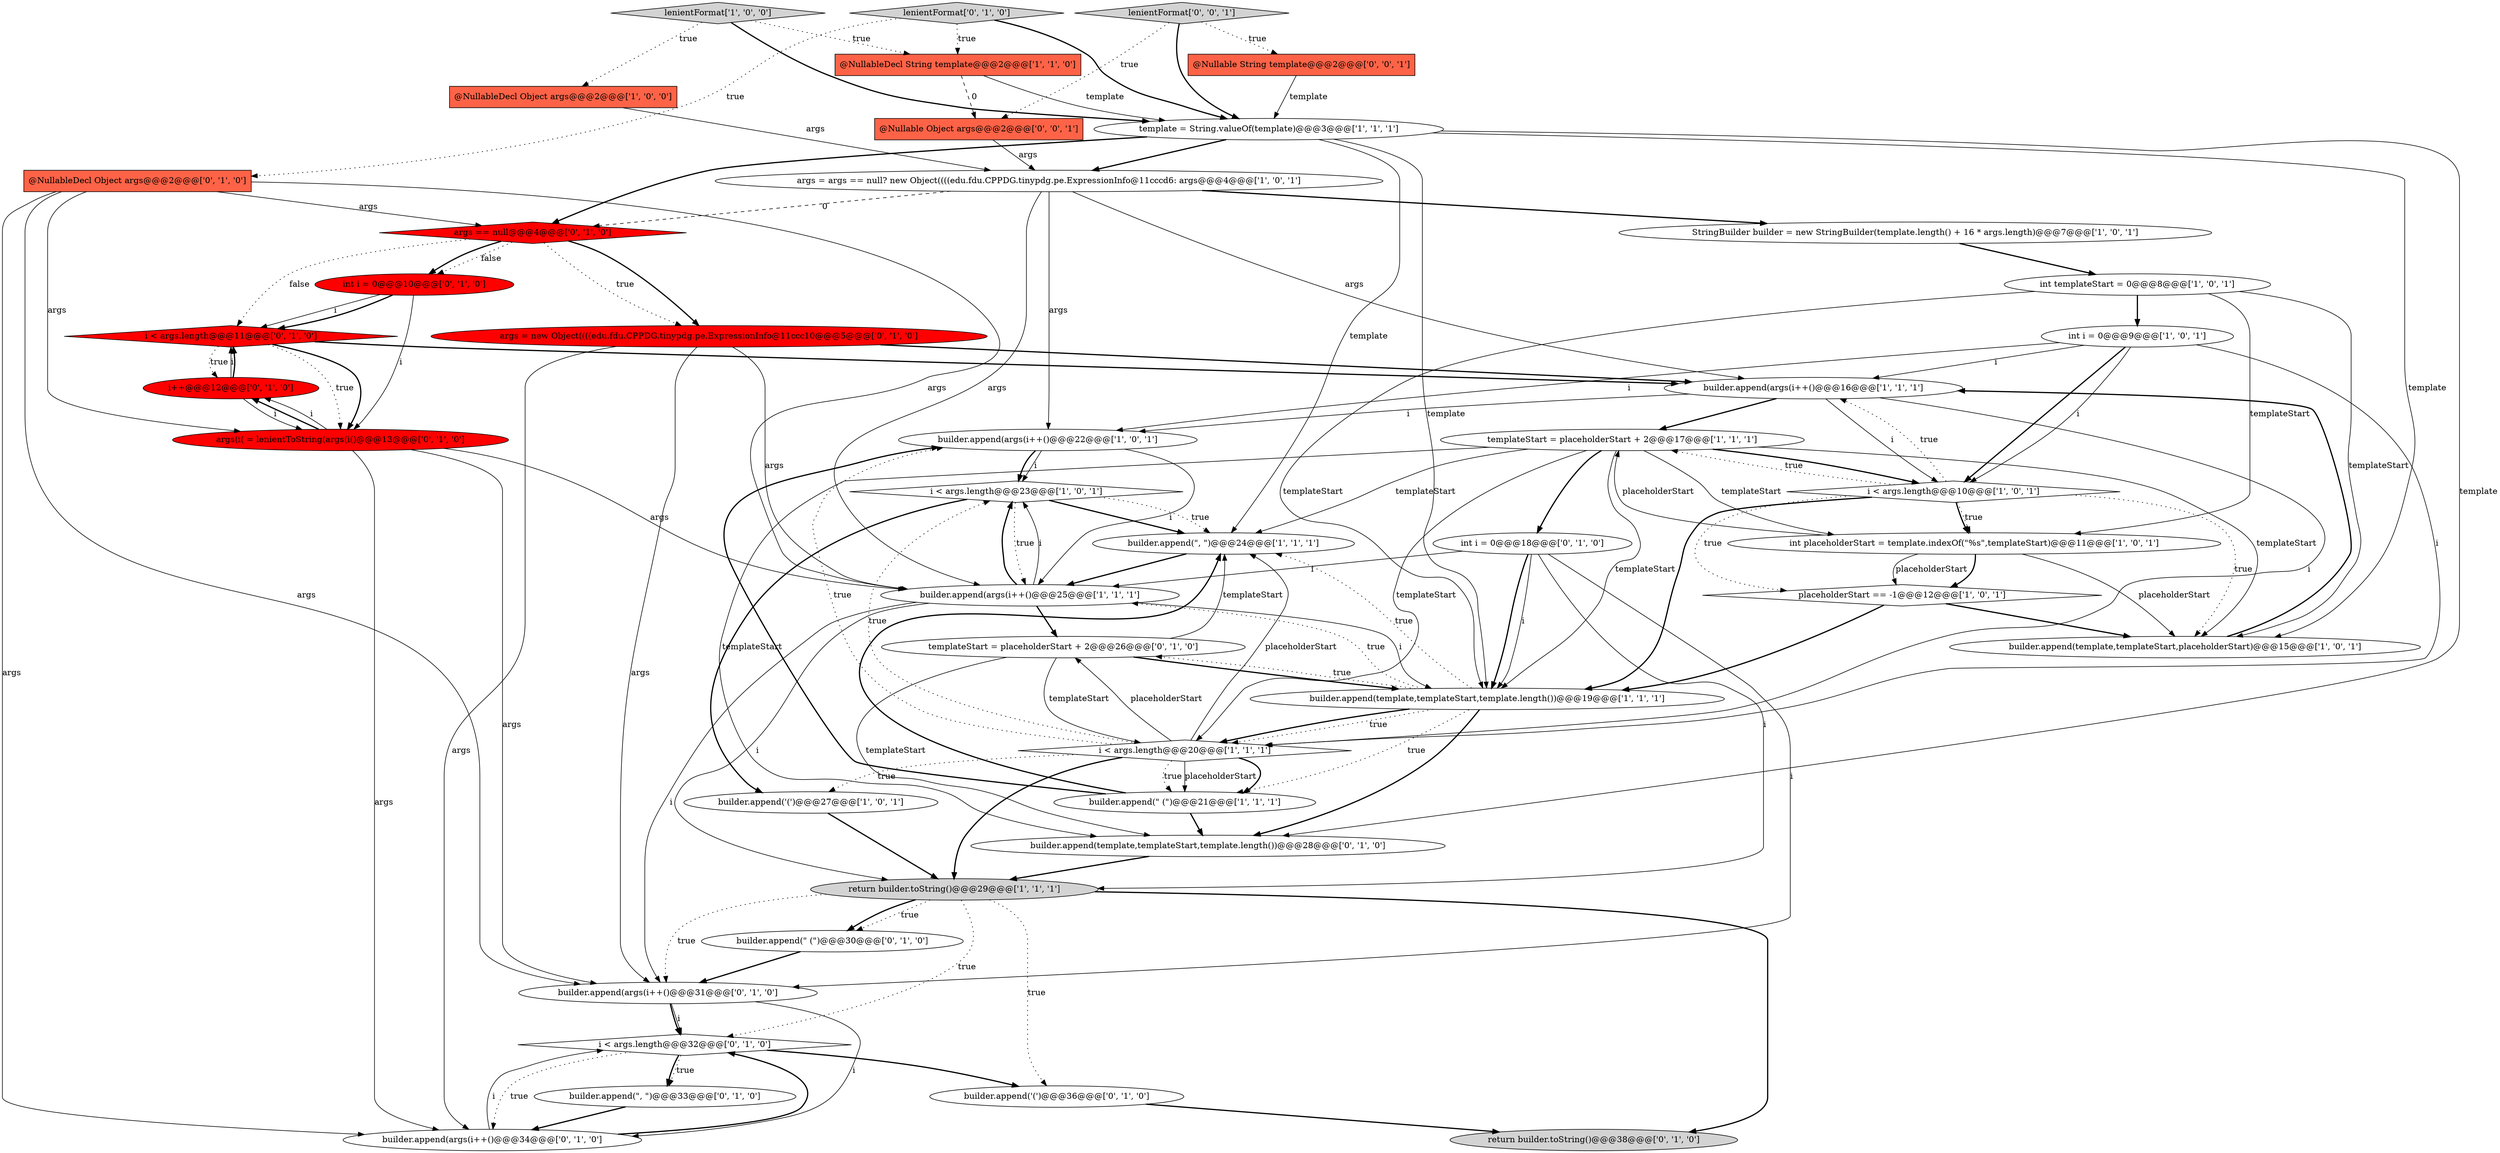 digraph {
9 [style = filled, label = "@NullableDecl Object args@@@2@@@['1', '0', '0']", fillcolor = tomato, shape = box image = "AAA0AAABBB1BBB"];
33 [style = filled, label = "i < args.length@@@32@@@['0', '1', '0']", fillcolor = white, shape = diamond image = "AAA0AAABBB2BBB"];
36 [style = filled, label = "builder.append(\" (\")@@@30@@@['0', '1', '0']", fillcolor = white, shape = ellipse image = "AAA0AAABBB2BBB"];
11 [style = filled, label = "builder.append(args(i++()@@@22@@@['1', '0', '1']", fillcolor = white, shape = ellipse image = "AAA0AAABBB1BBB"];
34 [style = filled, label = "int i = 0@@@10@@@['0', '1', '0']", fillcolor = red, shape = ellipse image = "AAA1AAABBB2BBB"];
28 [style = filled, label = "templateStart = placeholderStart + 2@@@26@@@['0', '1', '0']", fillcolor = white, shape = ellipse image = "AAA0AAABBB2BBB"];
7 [style = filled, label = "return builder.toString()@@@29@@@['1', '1', '1']", fillcolor = lightgray, shape = ellipse image = "AAA0AAABBB1BBB"];
10 [style = filled, label = "templateStart = placeholderStart + 2@@@17@@@['1', '1', '1']", fillcolor = white, shape = ellipse image = "AAA0AAABBB1BBB"];
18 [style = filled, label = "builder.append(args(i++()@@@16@@@['1', '1', '1']", fillcolor = white, shape = ellipse image = "AAA0AAABBB1BBB"];
21 [style = filled, label = "int templateStart = 0@@@8@@@['1', '0', '1']", fillcolor = white, shape = ellipse image = "AAA0AAABBB1BBB"];
2 [style = filled, label = "template = String.valueOf(template)@@@3@@@['1', '1', '1']", fillcolor = white, shape = ellipse image = "AAA0AAABBB1BBB"];
24 [style = filled, label = "builder.append(args(i++()@@@34@@@['0', '1', '0']", fillcolor = white, shape = ellipse image = "AAA0AAABBB2BBB"];
0 [style = filled, label = "builder.append(template,templateStart,template.length())@@@19@@@['1', '1', '1']", fillcolor = white, shape = ellipse image = "AAA0AAABBB1BBB"];
8 [style = filled, label = "builder.append(\" (\")@@@21@@@['1', '1', '1']", fillcolor = white, shape = ellipse image = "AAA0AAABBB1BBB"];
20 [style = filled, label = "args = args == null? new Object((((edu.fdu.CPPDG.tinypdg.pe.ExpressionInfo@11cccd6: args@@@4@@@['1', '0', '1']", fillcolor = white, shape = ellipse image = "AAA0AAABBB1BBB"];
19 [style = filled, label = "placeholderStart == -1@@@12@@@['1', '0', '1']", fillcolor = white, shape = diamond image = "AAA0AAABBB1BBB"];
30 [style = filled, label = "i++@@@12@@@['0', '1', '0']", fillcolor = red, shape = ellipse image = "AAA1AAABBB2BBB"];
6 [style = filled, label = "builder.append(\", \")@@@24@@@['1', '1', '1']", fillcolor = white, shape = ellipse image = "AAA0AAABBB1BBB"];
40 [style = filled, label = "builder.append(template,templateStart,template.length())@@@28@@@['0', '1', '0']", fillcolor = white, shape = ellipse image = "AAA0AAABBB2BBB"];
35 [style = filled, label = "builder.append(args(i++()@@@31@@@['0', '1', '0']", fillcolor = white, shape = ellipse image = "AAA0AAABBB2BBB"];
42 [style = filled, label = "@Nullable String template@@@2@@@['0', '0', '1']", fillcolor = tomato, shape = box image = "AAA0AAABBB3BBB"];
15 [style = filled, label = "lenientFormat['1', '0', '0']", fillcolor = lightgray, shape = diamond image = "AAA0AAABBB1BBB"];
41 [style = filled, label = "lenientFormat['0', '0', '1']", fillcolor = lightgray, shape = diamond image = "AAA0AAABBB3BBB"];
13 [style = filled, label = "int i = 0@@@9@@@['1', '0', '1']", fillcolor = white, shape = ellipse image = "AAA0AAABBB1BBB"];
32 [style = filled, label = "int i = 0@@@18@@@['0', '1', '0']", fillcolor = white, shape = ellipse image = "AAA0AAABBB2BBB"];
38 [style = filled, label = "i < args.length@@@11@@@['0', '1', '0']", fillcolor = red, shape = diamond image = "AAA1AAABBB2BBB"];
12 [style = filled, label = "i < args.length@@@23@@@['1', '0', '1']", fillcolor = white, shape = diamond image = "AAA0AAABBB1BBB"];
23 [style = filled, label = "builder.append('(')@@@36@@@['0', '1', '0']", fillcolor = white, shape = ellipse image = "AAA0AAABBB2BBB"];
4 [style = filled, label = "builder.append(template,templateStart,placeholderStart)@@@15@@@['1', '0', '1']", fillcolor = white, shape = ellipse image = "AAA0AAABBB1BBB"];
22 [style = filled, label = "@NullableDecl String template@@@2@@@['1', '1', '0']", fillcolor = tomato, shape = box image = "AAA0AAABBB1BBB"];
25 [style = filled, label = "builder.append(\", \")@@@33@@@['0', '1', '0']", fillcolor = white, shape = ellipse image = "AAA0AAABBB2BBB"];
27 [style = filled, label = "args(i( = lenientToString(args(i()@@@13@@@['0', '1', '0']", fillcolor = red, shape = ellipse image = "AAA1AAABBB2BBB"];
17 [style = filled, label = "i < args.length@@@10@@@['1', '0', '1']", fillcolor = white, shape = diamond image = "AAA0AAABBB1BBB"];
29 [style = filled, label = "@NullableDecl Object args@@@2@@@['0', '1', '0']", fillcolor = tomato, shape = box image = "AAA0AAABBB2BBB"];
43 [style = filled, label = "@Nullable Object args@@@2@@@['0', '0', '1']", fillcolor = tomato, shape = box image = "AAA0AAABBB3BBB"];
14 [style = filled, label = "i < args.length@@@20@@@['1', '1', '1']", fillcolor = white, shape = diamond image = "AAA0AAABBB1BBB"];
31 [style = filled, label = "return builder.toString()@@@38@@@['0', '1', '0']", fillcolor = lightgray, shape = ellipse image = "AAA0AAABBB2BBB"];
1 [style = filled, label = "StringBuilder builder = new StringBuilder(template.length() + 16 * args.length)@@@7@@@['1', '0', '1']", fillcolor = white, shape = ellipse image = "AAA0AAABBB1BBB"];
39 [style = filled, label = "args == null@@@4@@@['0', '1', '0']", fillcolor = red, shape = diamond image = "AAA1AAABBB2BBB"];
3 [style = filled, label = "builder.append('(')@@@27@@@['1', '0', '1']", fillcolor = white, shape = ellipse image = "AAA0AAABBB1BBB"];
26 [style = filled, label = "lenientFormat['0', '1', '0']", fillcolor = lightgray, shape = diamond image = "AAA0AAABBB2BBB"];
37 [style = filled, label = "args = new Object((((edu.fdu.CPPDG.tinypdg.pe.ExpressionInfo@11ccc10@@@5@@@['0', '1', '0']", fillcolor = red, shape = ellipse image = "AAA1AAABBB2BBB"];
16 [style = filled, label = "int placeholderStart = template.indexOf(\"%s\",templateStart)@@@11@@@['1', '0', '1']", fillcolor = white, shape = ellipse image = "AAA0AAABBB1BBB"];
5 [style = filled, label = "builder.append(args(i++()@@@25@@@['1', '1', '1']", fillcolor = white, shape = ellipse image = "AAA0AAABBB1BBB"];
29->24 [style = solid, label="args"];
14->8 [style = solid, label="placeholderStart"];
0->5 [style = dotted, label="true"];
42->2 [style = solid, label="template"];
7->36 [style = dotted, label="true"];
32->0 [style = bold, label=""];
7->33 [style = dotted, label="true"];
22->2 [style = solid, label="template"];
10->17 [style = bold, label=""];
10->32 [style = bold, label=""];
8->6 [style = bold, label=""];
7->31 [style = bold, label=""];
26->22 [style = dotted, label="true"];
5->35 [style = solid, label="i"];
5->28 [style = bold, label=""];
0->6 [style = dotted, label="true"];
8->40 [style = bold, label=""];
14->6 [style = solid, label="placeholderStart"];
27->5 [style = solid, label="args"];
15->9 [style = dotted, label="true"];
14->7 [style = bold, label=""];
10->4 [style = solid, label="templateStart"];
28->0 [style = bold, label=""];
13->17 [style = bold, label=""];
0->14 [style = bold, label=""];
10->14 [style = solid, label="templateStart"];
43->20 [style = solid, label="args"];
18->14 [style = solid, label="i"];
33->25 [style = bold, label=""];
1->21 [style = bold, label=""];
32->5 [style = solid, label="i"];
41->43 [style = dotted, label="true"];
35->33 [style = solid, label="i"];
14->3 [style = dotted, label="true"];
14->11 [style = dotted, label="true"];
0->40 [style = bold, label=""];
41->42 [style = dotted, label="true"];
20->39 [style = dashed, label="0"];
8->11 [style = bold, label=""];
17->16 [style = bold, label=""];
21->13 [style = bold, label=""];
34->38 [style = solid, label="i"];
2->20 [style = bold, label=""];
39->34 [style = dotted, label="false"];
14->12 [style = dotted, label="true"];
22->43 [style = dashed, label="0"];
39->34 [style = bold, label=""];
27->30 [style = bold, label=""];
18->17 [style = solid, label="i"];
27->24 [style = solid, label="args"];
4->18 [style = bold, label=""];
11->12 [style = bold, label=""];
30->27 [style = solid, label="i"];
28->40 [style = solid, label="templateStart"];
2->0 [style = solid, label="template"];
11->5 [style = solid, label="i"];
29->27 [style = solid, label="args"];
16->19 [style = bold, label=""];
41->2 [style = bold, label=""];
37->35 [style = solid, label="args"];
16->19 [style = solid, label="placeholderStart"];
33->23 [style = bold, label=""];
17->16 [style = dotted, label="true"];
10->16 [style = solid, label="templateStart"];
13->18 [style = solid, label="i"];
2->39 [style = bold, label=""];
0->8 [style = dotted, label="true"];
25->24 [style = bold, label=""];
2->40 [style = solid, label="template"];
37->5 [style = solid, label="args"];
37->24 [style = solid, label="args"];
38->18 [style = bold, label=""];
7->23 [style = dotted, label="true"];
20->5 [style = solid, label="args"];
11->12 [style = solid, label="i"];
3->7 [style = bold, label=""];
12->6 [style = dotted, label="true"];
32->0 [style = solid, label="i"];
29->5 [style = solid, label="args"];
7->35 [style = dotted, label="true"];
0->14 [style = dotted, label="true"];
13->14 [style = solid, label="i"];
14->8 [style = bold, label=""];
20->18 [style = solid, label="args"];
34->38 [style = bold, label=""];
36->35 [style = bold, label=""];
29->35 [style = solid, label="args"];
39->37 [style = bold, label=""];
23->31 [style = bold, label=""];
21->0 [style = solid, label="templateStart"];
27->30 [style = solid, label="i"];
17->18 [style = dotted, label="true"];
30->38 [style = solid, label="i"];
38->27 [style = dotted, label="true"];
17->4 [style = dotted, label="true"];
32->35 [style = solid, label="i"];
38->27 [style = bold, label=""];
5->7 [style = solid, label="i"];
21->4 [style = solid, label="templateStart"];
20->1 [style = bold, label=""];
2->4 [style = solid, label="template"];
16->10 [style = solid, label="placeholderStart"];
19->0 [style = bold, label=""];
38->30 [style = dotted, label="true"];
9->20 [style = solid, label="args"];
24->33 [style = bold, label=""];
6->5 [style = bold, label=""];
39->37 [style = dotted, label="true"];
33->25 [style = dotted, label="true"];
17->0 [style = bold, label=""];
10->6 [style = solid, label="templateStart"];
18->10 [style = bold, label=""];
17->19 [style = dotted, label="true"];
18->11 [style = solid, label="i"];
14->8 [style = dotted, label="true"];
33->24 [style = dotted, label="true"];
2->6 [style = solid, label="template"];
24->33 [style = solid, label="i"];
12->3 [style = bold, label=""];
5->12 [style = solid, label="i"];
7->36 [style = bold, label=""];
10->40 [style = solid, label="templateStart"];
39->38 [style = dotted, label="false"];
28->14 [style = solid, label="templateStart"];
35->24 [style = solid, label="i"];
30->38 [style = bold, label=""];
15->2 [style = bold, label=""];
0->28 [style = dotted, label="true"];
13->17 [style = solid, label="i"];
34->27 [style = solid, label="i"];
32->7 [style = solid, label="i"];
35->33 [style = bold, label=""];
20->11 [style = solid, label="args"];
10->0 [style = solid, label="templateStart"];
15->22 [style = dotted, label="true"];
21->16 [style = solid, label="templateStart"];
12->6 [style = bold, label=""];
17->10 [style = dotted, label="true"];
26->2 [style = bold, label=""];
40->7 [style = bold, label=""];
13->11 [style = solid, label="i"];
28->6 [style = solid, label="templateStart"];
5->12 [style = bold, label=""];
12->5 [style = dotted, label="true"];
5->0 [style = solid, label="i"];
37->18 [style = bold, label=""];
26->29 [style = dotted, label="true"];
19->4 [style = bold, label=""];
16->4 [style = solid, label="placeholderStart"];
29->39 [style = solid, label="args"];
27->35 [style = solid, label="args"];
14->28 [style = solid, label="placeholderStart"];
}

